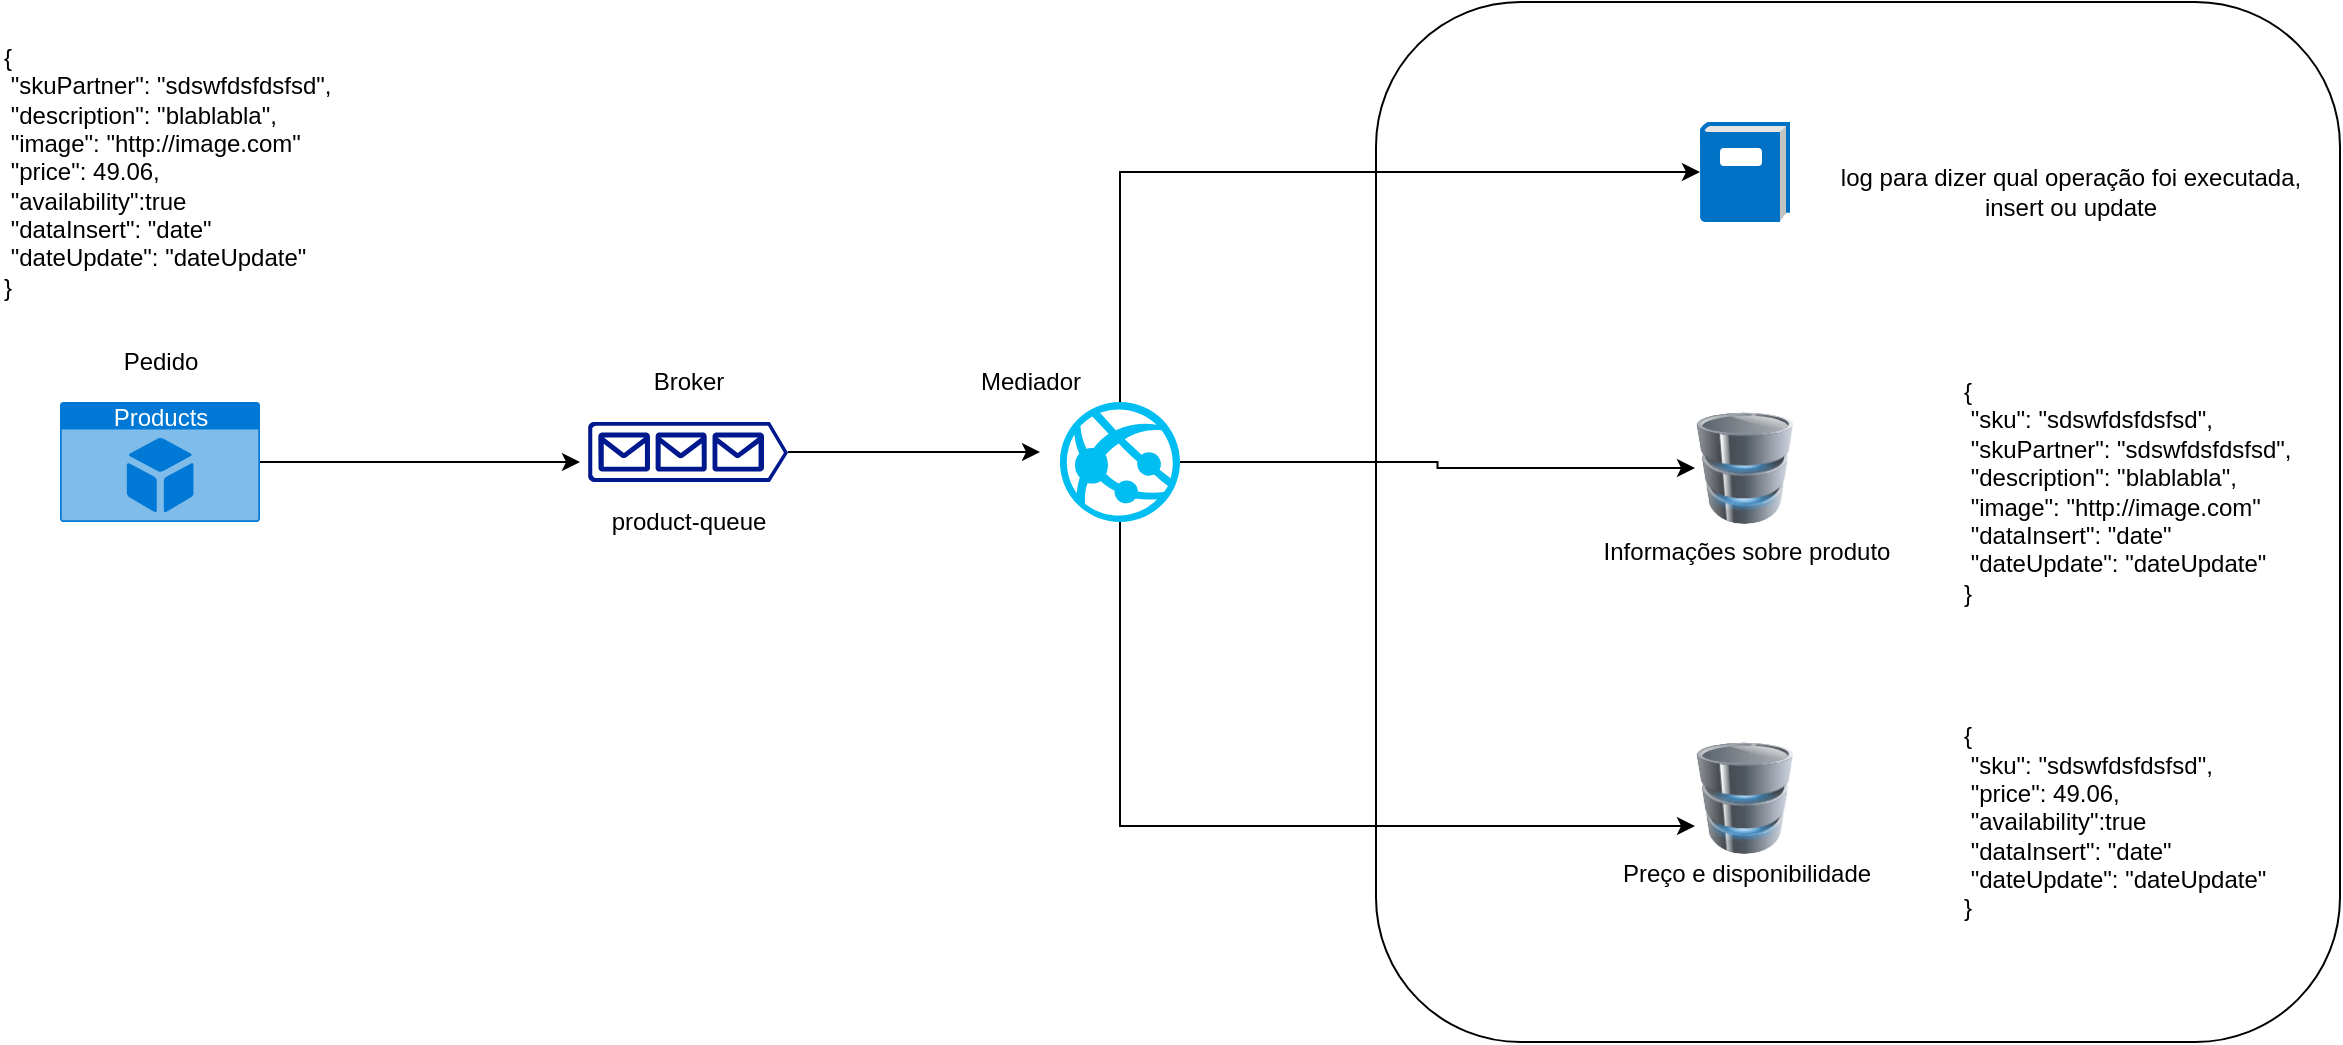 <mxfile version="13.10.8" type="device"><diagram id="zAIhdw-ZhOVyh-HLUoNR" name="Page-1"><mxGraphModel dx="1662" dy="804" grid="1" gridSize="10" guides="1" tooltips="1" connect="1" arrows="1" fold="1" page="1" pageScale="1" pageWidth="827" pageHeight="1169" math="0" shadow="0"><root><mxCell id="0"/><mxCell id="1" parent="0"/><mxCell id="hrS3izMrUh2hZ20OXH9F-17" value="" style="rounded=1;whiteSpace=wrap;html=1;" vertex="1" parent="1"><mxGeometry x="748" y="100" width="482" height="520" as="geometry"/></mxCell><mxCell id="hrS3izMrUh2hZ20OXH9F-21" style="edgeStyle=orthogonalEdgeStyle;rounded=0;orthogonalLoop=1;jettySize=auto;html=1;" edge="1" parent="1" source="KDHlp_OrKpm0Ac3ZDJb--4" target="KDHlp_OrKpm0Ac3ZDJb--8"><mxGeometry relative="1" as="geometry"><Array as="points"><mxPoint x="620" y="185"/></Array></mxGeometry></mxCell><mxCell id="hrS3izMrUh2hZ20OXH9F-31" style="edgeStyle=orthogonalEdgeStyle;rounded=0;orthogonalLoop=1;jettySize=auto;html=1;entryX=0;entryY=0.75;entryDx=0;entryDy=0;" edge="1" parent="1" source="KDHlp_OrKpm0Ac3ZDJb--4" target="hrS3izMrUh2hZ20OXH9F-25"><mxGeometry relative="1" as="geometry"><Array as="points"><mxPoint x="620" y="512"/></Array></mxGeometry></mxCell><mxCell id="hrS3izMrUh2hZ20OXH9F-35" style="edgeStyle=orthogonalEdgeStyle;rounded=0;orthogonalLoop=1;jettySize=auto;html=1;" edge="1" parent="1" source="KDHlp_OrKpm0Ac3ZDJb--4" target="ZglYNct0Oj0S0DZm9X0m-59"><mxGeometry relative="1" as="geometry"/></mxCell><mxCell id="KDHlp_OrKpm0Ac3ZDJb--4" value="" style="verticalLabelPosition=bottom;html=1;verticalAlign=top;align=center;strokeColor=none;fillColor=#00BEF2;shape=mxgraph.azure.azure_website;pointerEvents=1;" parent="1" vertex="1"><mxGeometry x="590" y="300" width="60" height="60" as="geometry"/></mxCell><mxCell id="hrS3izMrUh2hZ20OXH9F-3" style="edgeStyle=orthogonalEdgeStyle;rounded=0;orthogonalLoop=1;jettySize=auto;html=1;" edge="1" parent="1" source="KDHlp_OrKpm0Ac3ZDJb--5"><mxGeometry relative="1" as="geometry"><mxPoint x="580" y="325" as="targetPoint"/></mxGeometry></mxCell><mxCell id="KDHlp_OrKpm0Ac3ZDJb--5" value="" style="aspect=fixed;pointerEvents=1;shadow=0;dashed=0;html=1;strokeColor=none;labelPosition=center;verticalLabelPosition=bottom;verticalAlign=top;align=center;fillColor=#00188D;shape=mxgraph.azure.queue_generic" parent="1" vertex="1"><mxGeometry x="354" y="310" width="100" height="30" as="geometry"/></mxCell><mxCell id="KDHlp_OrKpm0Ac3ZDJb--8" value="" style="aspect=fixed;html=1;points=[];align=center;image;fontSize=12;image=img/lib/mscae/Log.svg;" parent="1" vertex="1"><mxGeometry x="910" y="160" width="45" height="50" as="geometry"/></mxCell><mxCell id="ZglYNct0Oj0S0DZm9X0m-3" value="&lt;div&gt;{&lt;/div&gt;&lt;div style=&quot;text-align: justify&quot;&gt;&amp;nbsp;&quot;sku&quot;: &quot;sdswfdsfdsfsd&quot;,&lt;/div&gt;&lt;span style=&quot;text-align: justify&quot;&gt;&amp;nbsp;&quot;skuPartner&quot;: &quot;sdswfdsfdsfsd&quot;,&lt;/span&gt;&lt;div style=&quot;text-align: justify&quot;&gt;&amp;nbsp;&quot;description&quot;: &quot;blablabla&quot;,&lt;/div&gt;&lt;div style=&quot;text-align: justify&quot;&gt;&amp;nbsp;&quot;image&quot;: &quot;http://image.com&quot;&lt;/div&gt;&lt;div style=&quot;text-align: justify&quot;&gt;&amp;nbsp;&quot;dataInsert&quot;: &quot;date&quot;&lt;/div&gt;&lt;div style=&quot;text-align: justify&quot;&gt;&amp;nbsp;&quot;dateUpdate&quot;: &quot;dateUpdate&quot;&lt;/div&gt;&lt;div&gt;}&lt;/div&gt;" style="text;html=1;align=left;verticalAlign=middle;resizable=0;points=[];autosize=1;" parent="1" vertex="1"><mxGeometry x="1040" y="285" width="180" height="120" as="geometry"/></mxCell><mxCell id="hrS3izMrUh2hZ20OXH9F-2" style="edgeStyle=orthogonalEdgeStyle;rounded=0;orthogonalLoop=1;jettySize=auto;html=1;" edge="1" parent="1" source="ZglYNct0Oj0S0DZm9X0m-12"><mxGeometry relative="1" as="geometry"><mxPoint x="350" y="330" as="targetPoint"/></mxGeometry></mxCell><mxCell id="ZglYNct0Oj0S0DZm9X0m-12" value="Products" style="html=1;strokeColor=none;fillColor=#0079D6;labelPosition=center;verticalLabelPosition=middle;verticalAlign=top;align=center;fontSize=12;outlineConnect=0;spacingTop=-6;fontColor=#FFFFFF;shape=mxgraph.sitemap.products;" parent="1" vertex="1"><mxGeometry x="90" y="300" width="100" height="60" as="geometry"/></mxCell><mxCell id="ZglYNct0Oj0S0DZm9X0m-59" value="" style="image;html=1;image=img/lib/clip_art/computers/Database_128x128.png" parent="1" vertex="1"><mxGeometry x="907.5" y="305" width="50" height="56" as="geometry"/></mxCell><mxCell id="ZglYNct0Oj0S0DZm9X0m-65" value="product-queue" style="text;html=1;align=center;verticalAlign=middle;resizable=0;points=[];autosize=1;" parent="1" vertex="1"><mxGeometry x="359" y="350" width="90" height="20" as="geometry"/></mxCell><mxCell id="hrS3izMrUh2hZ20OXH9F-7" value="Broker" style="text;html=1;align=center;verticalAlign=middle;resizable=0;points=[];autosize=1;" vertex="1" parent="1"><mxGeometry x="379" y="280" width="50" height="20" as="geometry"/></mxCell><mxCell id="hrS3izMrUh2hZ20OXH9F-8" value="Mediador" style="text;html=1;align=center;verticalAlign=middle;resizable=0;points=[];autosize=1;" vertex="1" parent="1"><mxGeometry x="540" y="280" width="70" height="20" as="geometry"/></mxCell><mxCell id="hrS3izMrUh2hZ20OXH9F-9" value="Pedido" style="text;html=1;align=center;verticalAlign=middle;resizable=0;points=[];autosize=1;" vertex="1" parent="1"><mxGeometry x="115" y="270" width="50" height="20" as="geometry"/></mxCell><mxCell id="hrS3izMrUh2hZ20OXH9F-10" value="log para dizer qual operação foi executada, &lt;br&gt;insert ou update" style="text;html=1;align=center;verticalAlign=middle;resizable=0;points=[];autosize=1;" vertex="1" parent="1"><mxGeometry x="970" y="180" width="250" height="30" as="geometry"/></mxCell><mxCell id="hrS3izMrUh2hZ20OXH9F-11" value="Informações sobre produto" style="text;html=1;align=center;verticalAlign=middle;resizable=0;points=[];autosize=1;" vertex="1" parent="1"><mxGeometry x="852.5" y="365" width="160" height="20" as="geometry"/></mxCell><mxCell id="hrS3izMrUh2hZ20OXH9F-25" value="" style="image;html=1;image=img/lib/clip_art/computers/Database_128x128.png" vertex="1" parent="1"><mxGeometry x="907.5" y="470" width="50" height="56" as="geometry"/></mxCell><mxCell id="hrS3izMrUh2hZ20OXH9F-26" value="Preço e disponibilidade" style="text;html=1;align=center;verticalAlign=middle;resizable=0;points=[];autosize=1;" vertex="1" parent="1"><mxGeometry x="862.5" y="526" width="140" height="20" as="geometry"/></mxCell><mxCell id="hrS3izMrUh2hZ20OXH9F-33" value="&lt;div&gt;{&lt;/div&gt;&lt;div style=&quot;text-align: justify&quot;&gt;&amp;nbsp;&quot;sku&quot;: &quot;sdswfdsfdsfsd&quot;,&lt;/div&gt;&lt;div style=&quot;text-align: justify&quot;&gt;&amp;nbsp;&quot;price&quot;: 49.06,&lt;/div&gt;&lt;div style=&quot;text-align: justify&quot;&gt;&amp;nbsp;&quot;availability&quot;:true&amp;nbsp;&lt;span&gt;&amp;nbsp;&lt;/span&gt;&lt;/div&gt;&lt;div style=&quot;text-align: justify&quot;&gt;&lt;span&gt;&amp;nbsp;&quot;dataInsert&quot;: &quot;date&quot;&lt;/span&gt;&lt;/div&gt;&lt;div style=&quot;text-align: justify&quot;&gt;&amp;nbsp;&quot;dateUpdate&quot;: &quot;dateUpdate&quot;&lt;/div&gt;&lt;div&gt;}&lt;/div&gt;" style="text;html=1;align=left;verticalAlign=middle;resizable=0;points=[];autosize=1;" vertex="1" parent="1"><mxGeometry x="1040" y="460" width="170" height="100" as="geometry"/></mxCell><mxCell id="hrS3izMrUh2hZ20OXH9F-34" value="&lt;div&gt;{&lt;/div&gt;&lt;div style=&quot;text-align: justify&quot;&gt;&amp;nbsp;&quot;skuPartner&quot;: &quot;sdswfdsfdsfsd&quot;,&lt;/div&gt;&lt;div style=&quot;text-align: justify&quot;&gt;&amp;nbsp;&quot;description&quot;: &quot;blablabla&quot;,&lt;/div&gt;&lt;div style=&quot;text-align: justify&quot;&gt;&amp;nbsp;&quot;image&quot;: &quot;http://image.com&quot;&lt;/div&gt;&lt;div style=&quot;text-align: justify&quot;&gt;&amp;nbsp;&quot;price&quot;: 49.06,&lt;/div&gt;&lt;div style=&quot;text-align: justify&quot;&gt;&amp;nbsp;&quot;availability&quot;:true&lt;/div&gt;&lt;div style=&quot;text-align: justify&quot;&gt;&amp;nbsp;&quot;dataInsert&quot;: &quot;date&quot;&lt;/div&gt;&lt;div style=&quot;text-align: justify&quot;&gt;&amp;nbsp;&quot;dateUpdate&quot;: &quot;dateUpdate&quot;&lt;/div&gt;&lt;div&gt;}&lt;/div&gt;" style="text;html=1;align=left;verticalAlign=middle;resizable=0;points=[];autosize=1;" vertex="1" parent="1"><mxGeometry x="60" y="120" width="180" height="130" as="geometry"/></mxCell></root></mxGraphModel></diagram></mxfile>